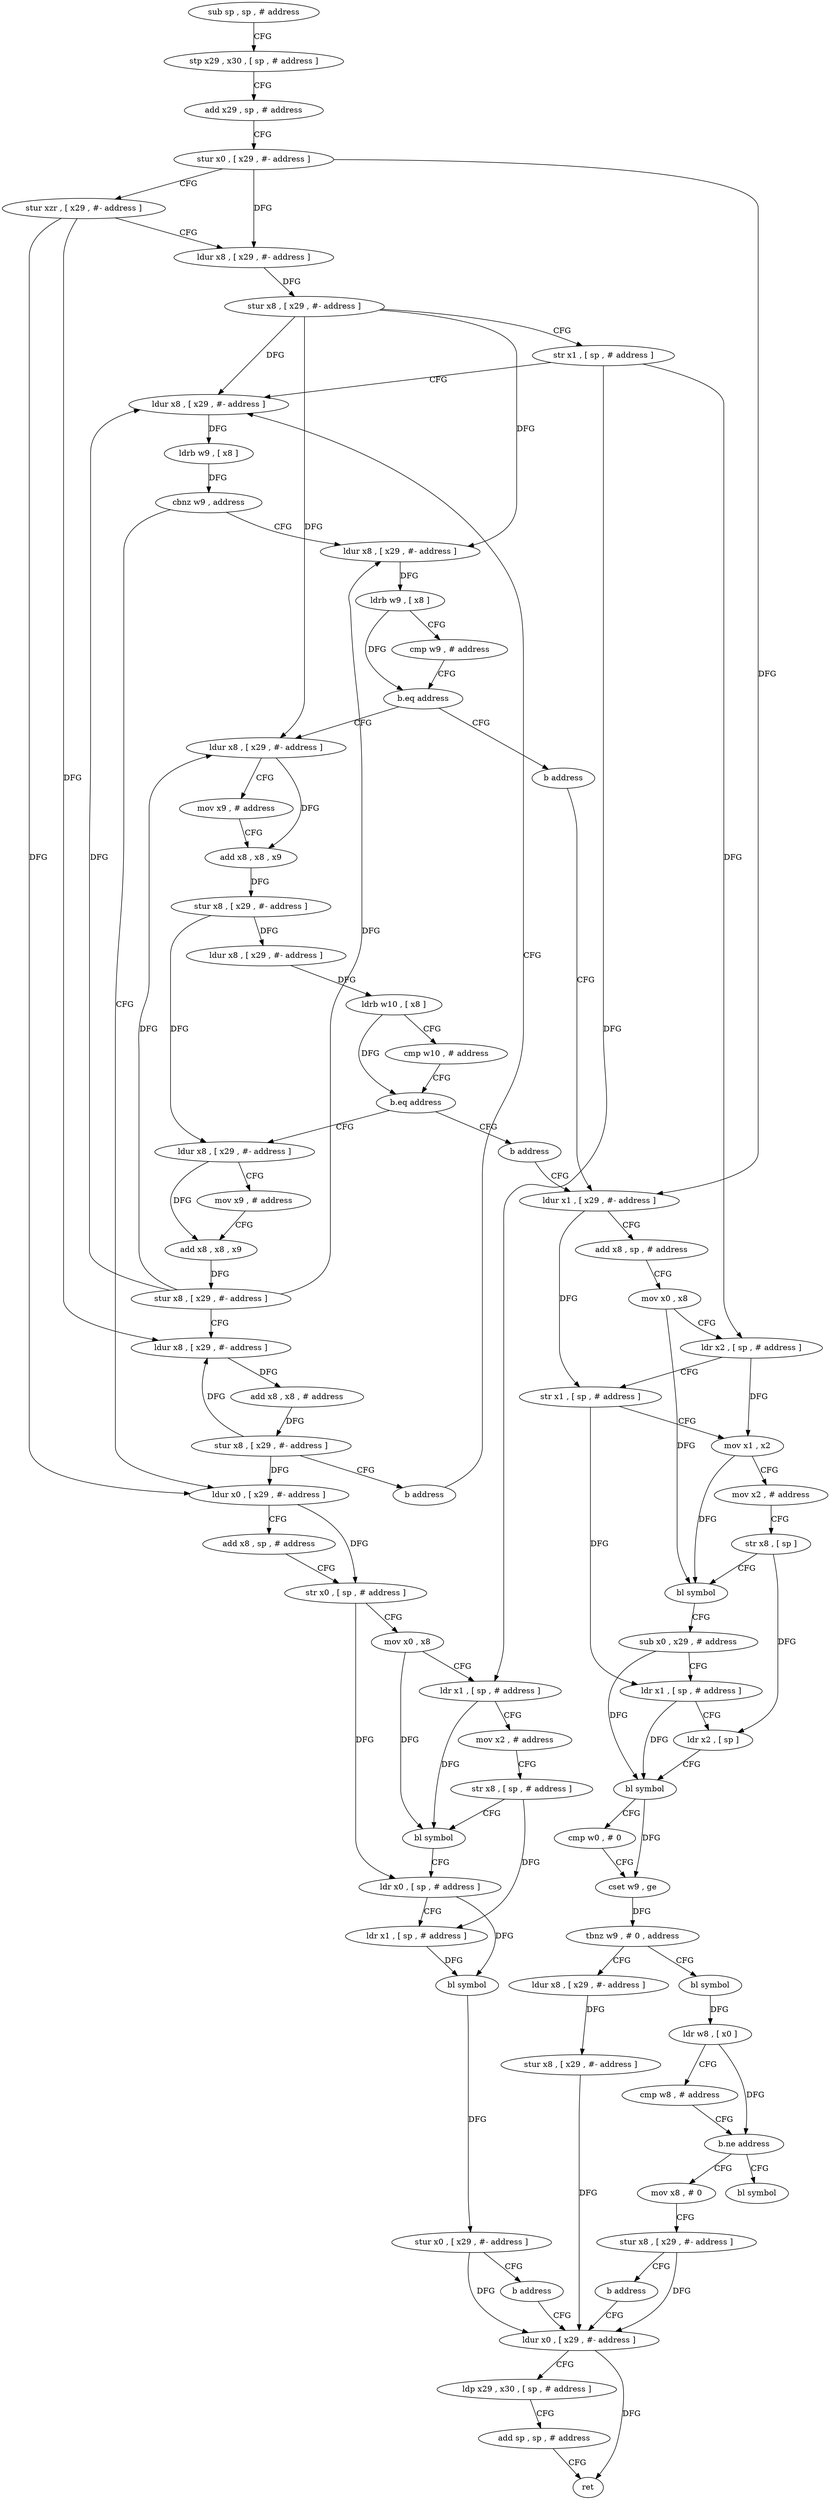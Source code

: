 digraph "func" {
"4240444" [label = "sub sp , sp , # address" ]
"4240448" [label = "stp x29 , x30 , [ sp , # address ]" ]
"4240452" [label = "add x29 , sp , # address" ]
"4240456" [label = "stur x0 , [ x29 , #- address ]" ]
"4240460" [label = "stur xzr , [ x29 , #- address ]" ]
"4240464" [label = "ldur x8 , [ x29 , #- address ]" ]
"4240468" [label = "stur x8 , [ x29 , #- address ]" ]
"4240472" [label = "str x1 , [ sp , # address ]" ]
"4240476" [label = "ldur x8 , [ x29 , #- address ]" ]
"4240540" [label = "ldur x8 , [ x29 , #- address ]" ]
"4240544" [label = "ldrb w9 , [ x8 ]" ]
"4240548" [label = "cmp w9 , # address" ]
"4240552" [label = "b.eq address" ]
"4240560" [label = "ldur x8 , [ x29 , #- address ]" ]
"4240556" [label = "b address" ]
"4240488" [label = "ldur x0 , [ x29 , #- address ]" ]
"4240492" [label = "add x8 , sp , # address" ]
"4240496" [label = "str x0 , [ sp , # address ]" ]
"4240500" [label = "mov x0 , x8" ]
"4240504" [label = "ldr x1 , [ sp , # address ]" ]
"4240508" [label = "mov x2 , # address" ]
"4240512" [label = "str x8 , [ sp , # address ]" ]
"4240516" [label = "bl symbol" ]
"4240520" [label = "ldr x0 , [ sp , # address ]" ]
"4240524" [label = "ldr x1 , [ sp , # address ]" ]
"4240528" [label = "bl symbol" ]
"4240532" [label = "stur x0 , [ x29 , #- address ]" ]
"4240536" [label = "b address" ]
"4240732" [label = "ldur x0 , [ x29 , #- address ]" ]
"4240564" [label = "mov x9 , # address" ]
"4240568" [label = "add x8 , x8 , x9" ]
"4240572" [label = "stur x8 , [ x29 , #- address ]" ]
"4240576" [label = "ldur x8 , [ x29 , #- address ]" ]
"4240580" [label = "ldrb w10 , [ x8 ]" ]
"4240584" [label = "cmp w10 , # address" ]
"4240588" [label = "b.eq address" ]
"4240596" [label = "ldur x8 , [ x29 , #- address ]" ]
"4240592" [label = "b address" ]
"4240628" [label = "ldur x1 , [ x29 , #- address ]" ]
"4240736" [label = "ldp x29 , x30 , [ sp , # address ]" ]
"4240740" [label = "add sp , sp , # address" ]
"4240744" [label = "ret" ]
"4240600" [label = "mov x9 , # address" ]
"4240604" [label = "add x8 , x8 , x9" ]
"4240608" [label = "stur x8 , [ x29 , #- address ]" ]
"4240612" [label = "ldur x8 , [ x29 , #- address ]" ]
"4240616" [label = "add x8 , x8 , # address" ]
"4240620" [label = "stur x8 , [ x29 , #- address ]" ]
"4240624" [label = "b address" ]
"4240632" [label = "add x8 , sp , # address" ]
"4240636" [label = "mov x0 , x8" ]
"4240640" [label = "ldr x2 , [ sp , # address ]" ]
"4240644" [label = "str x1 , [ sp , # address ]" ]
"4240648" [label = "mov x1 , x2" ]
"4240652" [label = "mov x2 , # address" ]
"4240656" [label = "str x8 , [ sp ]" ]
"4240660" [label = "bl symbol" ]
"4240664" [label = "sub x0 , x29 , # address" ]
"4240668" [label = "ldr x1 , [ sp , # address ]" ]
"4240672" [label = "ldr x2 , [ sp ]" ]
"4240676" [label = "bl symbol" ]
"4240680" [label = "cmp w0 , # 0" ]
"4240684" [label = "cset w9 , ge" ]
"4240688" [label = "tbnz w9 , # 0 , address" ]
"4240724" [label = "ldur x8 , [ x29 , #- address ]" ]
"4240692" [label = "bl symbol" ]
"4240480" [label = "ldrb w9 , [ x8 ]" ]
"4240484" [label = "cbnz w9 , address" ]
"4240728" [label = "stur x8 , [ x29 , #- address ]" ]
"4240696" [label = "ldr w8 , [ x0 ]" ]
"4240700" [label = "cmp w8 , # address" ]
"4240704" [label = "b.ne address" ]
"4240712" [label = "mov x8 , # 0" ]
"4240708" [label = "bl symbol" ]
"4240716" [label = "stur x8 , [ x29 , #- address ]" ]
"4240720" [label = "b address" ]
"4240444" -> "4240448" [ label = "CFG" ]
"4240448" -> "4240452" [ label = "CFG" ]
"4240452" -> "4240456" [ label = "CFG" ]
"4240456" -> "4240460" [ label = "CFG" ]
"4240456" -> "4240464" [ label = "DFG" ]
"4240456" -> "4240628" [ label = "DFG" ]
"4240460" -> "4240464" [ label = "CFG" ]
"4240460" -> "4240488" [ label = "DFG" ]
"4240460" -> "4240612" [ label = "DFG" ]
"4240464" -> "4240468" [ label = "DFG" ]
"4240468" -> "4240472" [ label = "CFG" ]
"4240468" -> "4240476" [ label = "DFG" ]
"4240468" -> "4240540" [ label = "DFG" ]
"4240468" -> "4240560" [ label = "DFG" ]
"4240472" -> "4240476" [ label = "CFG" ]
"4240472" -> "4240504" [ label = "DFG" ]
"4240472" -> "4240640" [ label = "DFG" ]
"4240476" -> "4240480" [ label = "DFG" ]
"4240540" -> "4240544" [ label = "DFG" ]
"4240544" -> "4240548" [ label = "CFG" ]
"4240544" -> "4240552" [ label = "DFG" ]
"4240548" -> "4240552" [ label = "CFG" ]
"4240552" -> "4240560" [ label = "CFG" ]
"4240552" -> "4240556" [ label = "CFG" ]
"4240560" -> "4240564" [ label = "CFG" ]
"4240560" -> "4240568" [ label = "DFG" ]
"4240556" -> "4240628" [ label = "CFG" ]
"4240488" -> "4240492" [ label = "CFG" ]
"4240488" -> "4240496" [ label = "DFG" ]
"4240492" -> "4240496" [ label = "CFG" ]
"4240496" -> "4240500" [ label = "CFG" ]
"4240496" -> "4240520" [ label = "DFG" ]
"4240500" -> "4240504" [ label = "CFG" ]
"4240500" -> "4240516" [ label = "DFG" ]
"4240504" -> "4240508" [ label = "CFG" ]
"4240504" -> "4240516" [ label = "DFG" ]
"4240508" -> "4240512" [ label = "CFG" ]
"4240512" -> "4240516" [ label = "CFG" ]
"4240512" -> "4240524" [ label = "DFG" ]
"4240516" -> "4240520" [ label = "CFG" ]
"4240520" -> "4240524" [ label = "CFG" ]
"4240520" -> "4240528" [ label = "DFG" ]
"4240524" -> "4240528" [ label = "DFG" ]
"4240528" -> "4240532" [ label = "DFG" ]
"4240532" -> "4240536" [ label = "CFG" ]
"4240532" -> "4240732" [ label = "DFG" ]
"4240536" -> "4240732" [ label = "CFG" ]
"4240732" -> "4240736" [ label = "CFG" ]
"4240732" -> "4240744" [ label = "DFG" ]
"4240564" -> "4240568" [ label = "CFG" ]
"4240568" -> "4240572" [ label = "DFG" ]
"4240572" -> "4240576" [ label = "DFG" ]
"4240572" -> "4240596" [ label = "DFG" ]
"4240576" -> "4240580" [ label = "DFG" ]
"4240580" -> "4240584" [ label = "CFG" ]
"4240580" -> "4240588" [ label = "DFG" ]
"4240584" -> "4240588" [ label = "CFG" ]
"4240588" -> "4240596" [ label = "CFG" ]
"4240588" -> "4240592" [ label = "CFG" ]
"4240596" -> "4240600" [ label = "CFG" ]
"4240596" -> "4240604" [ label = "DFG" ]
"4240592" -> "4240628" [ label = "CFG" ]
"4240628" -> "4240632" [ label = "CFG" ]
"4240628" -> "4240644" [ label = "DFG" ]
"4240736" -> "4240740" [ label = "CFG" ]
"4240740" -> "4240744" [ label = "CFG" ]
"4240600" -> "4240604" [ label = "CFG" ]
"4240604" -> "4240608" [ label = "DFG" ]
"4240608" -> "4240612" [ label = "CFG" ]
"4240608" -> "4240476" [ label = "DFG" ]
"4240608" -> "4240540" [ label = "DFG" ]
"4240608" -> "4240560" [ label = "DFG" ]
"4240612" -> "4240616" [ label = "DFG" ]
"4240616" -> "4240620" [ label = "DFG" ]
"4240620" -> "4240624" [ label = "CFG" ]
"4240620" -> "4240488" [ label = "DFG" ]
"4240620" -> "4240612" [ label = "DFG" ]
"4240624" -> "4240476" [ label = "CFG" ]
"4240632" -> "4240636" [ label = "CFG" ]
"4240636" -> "4240640" [ label = "CFG" ]
"4240636" -> "4240660" [ label = "DFG" ]
"4240640" -> "4240644" [ label = "CFG" ]
"4240640" -> "4240648" [ label = "DFG" ]
"4240644" -> "4240648" [ label = "CFG" ]
"4240644" -> "4240668" [ label = "DFG" ]
"4240648" -> "4240652" [ label = "CFG" ]
"4240648" -> "4240660" [ label = "DFG" ]
"4240652" -> "4240656" [ label = "CFG" ]
"4240656" -> "4240660" [ label = "CFG" ]
"4240656" -> "4240672" [ label = "DFG" ]
"4240660" -> "4240664" [ label = "CFG" ]
"4240664" -> "4240668" [ label = "CFG" ]
"4240664" -> "4240676" [ label = "DFG" ]
"4240668" -> "4240672" [ label = "CFG" ]
"4240668" -> "4240676" [ label = "DFG" ]
"4240672" -> "4240676" [ label = "CFG" ]
"4240676" -> "4240680" [ label = "CFG" ]
"4240676" -> "4240684" [ label = "DFG" ]
"4240680" -> "4240684" [ label = "CFG" ]
"4240684" -> "4240688" [ label = "DFG" ]
"4240688" -> "4240724" [ label = "CFG" ]
"4240688" -> "4240692" [ label = "CFG" ]
"4240724" -> "4240728" [ label = "DFG" ]
"4240692" -> "4240696" [ label = "DFG" ]
"4240480" -> "4240484" [ label = "DFG" ]
"4240484" -> "4240540" [ label = "CFG" ]
"4240484" -> "4240488" [ label = "CFG" ]
"4240728" -> "4240732" [ label = "DFG" ]
"4240696" -> "4240700" [ label = "CFG" ]
"4240696" -> "4240704" [ label = "DFG" ]
"4240700" -> "4240704" [ label = "CFG" ]
"4240704" -> "4240712" [ label = "CFG" ]
"4240704" -> "4240708" [ label = "CFG" ]
"4240712" -> "4240716" [ label = "CFG" ]
"4240716" -> "4240720" [ label = "CFG" ]
"4240716" -> "4240732" [ label = "DFG" ]
"4240720" -> "4240732" [ label = "CFG" ]
}
